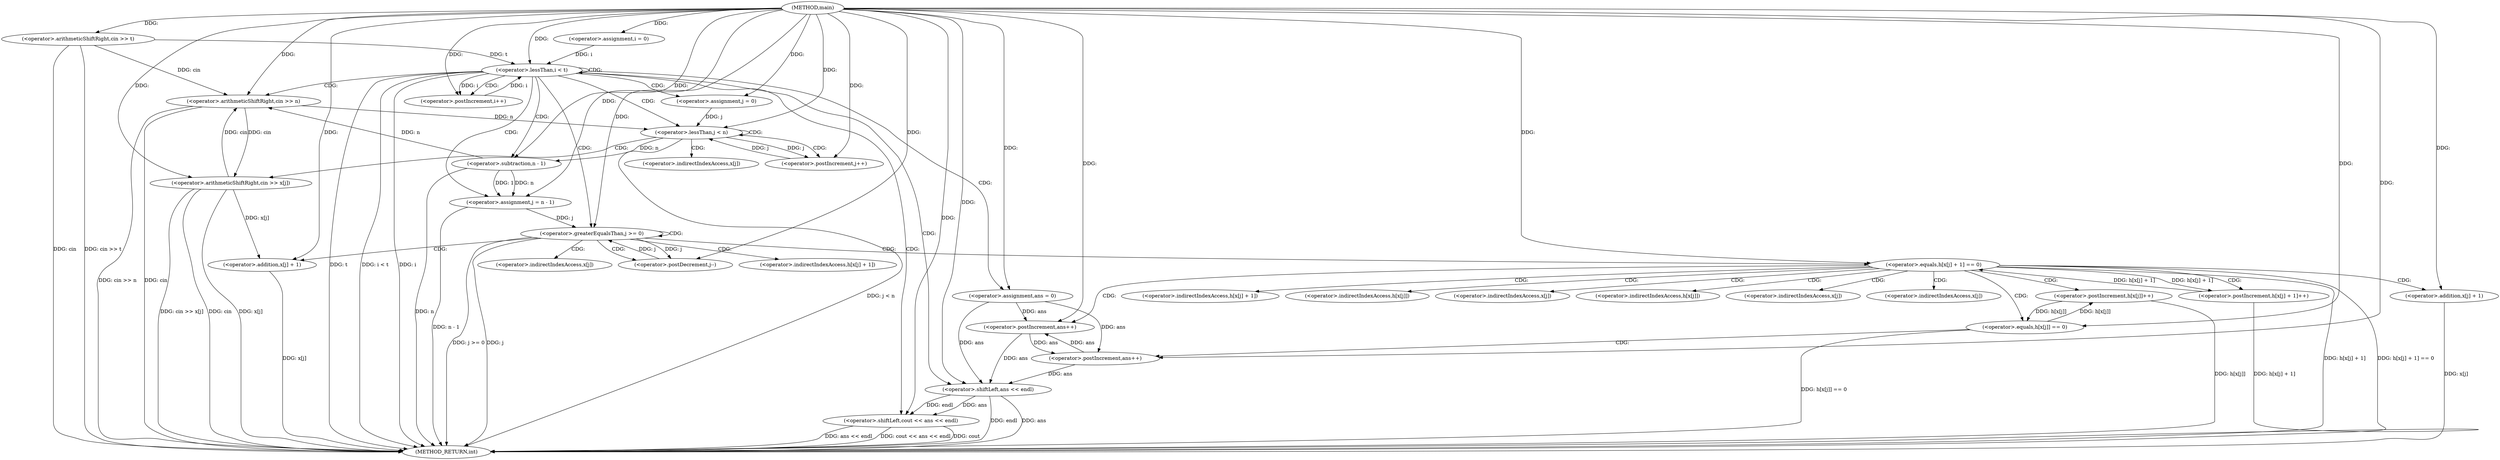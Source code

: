 digraph "main" {  
"1000102" [label = "(METHOD,main)" ]
"1000203" [label = "(METHOD_RETURN,int)" ]
"1000105" [label = "(<operator>.arithmeticShiftRight,cin >> t)" ]
"1000110" [label = "(<operator>.assignment,i = 0)" ]
"1000113" [label = "(<operator>.lessThan,i < t)" ]
"1000116" [label = "(<operator>.postIncrement,i++)" ]
"1000120" [label = "(<operator>.arithmeticShiftRight,cin >> n)" ]
"1000142" [label = "(<operator>.assignment,ans = 0)" ]
"1000198" [label = "(<operator>.shiftLeft,cout << ans << endl)" ]
"1000126" [label = "(<operator>.assignment,j = 0)" ]
"1000129" [label = "(<operator>.lessThan,j < n)" ]
"1000132" [label = "(<operator>.postIncrement,j++)" ]
"1000147" [label = "(<operator>.assignment,j = n - 1)" ]
"1000152" [label = "(<operator>.greaterEqualsThan,j >= 0)" ]
"1000155" [label = "(<operator>.postDecrement,j--)" ]
"1000135" [label = "(<operator>.arithmeticShiftRight,cin >> x[j])" ]
"1000200" [label = "(<operator>.shiftLeft,ans << endl)" ]
"1000149" [label = "(<operator>.subtraction,n - 1)" ]
"1000159" [label = "(<operator>.equals,h[x[j] + 1] == 0)" ]
"1000169" [label = "(<operator>.postIncrement,h[x[j] + 1]++)" ]
"1000177" [label = "(<operator>.postIncrement,ans++)" ]
"1000192" [label = "(<operator>.postIncrement,h[x[j]]++)" ]
"1000162" [label = "(<operator>.addition,x[j] + 1)" ]
"1000182" [label = "(<operator>.equals,h[x[j]] == 0)" ]
"1000172" [label = "(<operator>.addition,x[j] + 1)" ]
"1000190" [label = "(<operator>.postIncrement,ans++)" ]
"1000137" [label = "(<operator>.indirectIndexAccess,x[j])" ]
"1000160" [label = "(<operator>.indirectIndexAccess,h[x[j] + 1])" ]
"1000170" [label = "(<operator>.indirectIndexAccess,h[x[j] + 1])" ]
"1000163" [label = "(<operator>.indirectIndexAccess,x[j])" ]
"1000193" [label = "(<operator>.indirectIndexAccess,h[x[j]])" ]
"1000173" [label = "(<operator>.indirectIndexAccess,x[j])" ]
"1000183" [label = "(<operator>.indirectIndexAccess,h[x[j]])" ]
"1000195" [label = "(<operator>.indirectIndexAccess,x[j])" ]
"1000185" [label = "(<operator>.indirectIndexAccess,x[j])" ]
  "1000105" -> "1000203"  [ label = "DDG: cin"] 
  "1000105" -> "1000203"  [ label = "DDG: cin >> t"] 
  "1000113" -> "1000203"  [ label = "DDG: i"] 
  "1000113" -> "1000203"  [ label = "DDG: t"] 
  "1000113" -> "1000203"  [ label = "DDG: i < t"] 
  "1000120" -> "1000203"  [ label = "DDG: cin"] 
  "1000120" -> "1000203"  [ label = "DDG: cin >> n"] 
  "1000129" -> "1000203"  [ label = "DDG: j < n"] 
  "1000149" -> "1000203"  [ label = "DDG: n"] 
  "1000147" -> "1000203"  [ label = "DDG: n - 1"] 
  "1000152" -> "1000203"  [ label = "DDG: j"] 
  "1000152" -> "1000203"  [ label = "DDG: j >= 0"] 
  "1000200" -> "1000203"  [ label = "DDG: ans"] 
  "1000198" -> "1000203"  [ label = "DDG: ans << endl"] 
  "1000198" -> "1000203"  [ label = "DDG: cout << ans << endl"] 
  "1000162" -> "1000203"  [ label = "DDG: x[j]"] 
  "1000159" -> "1000203"  [ label = "DDG: h[x[j] + 1]"] 
  "1000159" -> "1000203"  [ label = "DDG: h[x[j] + 1] == 0"] 
  "1000182" -> "1000203"  [ label = "DDG: h[x[j]] == 0"] 
  "1000192" -> "1000203"  [ label = "DDG: h[x[j]]"] 
  "1000172" -> "1000203"  [ label = "DDG: x[j]"] 
  "1000169" -> "1000203"  [ label = "DDG: h[x[j] + 1]"] 
  "1000135" -> "1000203"  [ label = "DDG: cin"] 
  "1000135" -> "1000203"  [ label = "DDG: x[j]"] 
  "1000135" -> "1000203"  [ label = "DDG: cin >> x[j]"] 
  "1000198" -> "1000203"  [ label = "DDG: cout"] 
  "1000200" -> "1000203"  [ label = "DDG: endl"] 
  "1000102" -> "1000105"  [ label = "DDG: "] 
  "1000102" -> "1000110"  [ label = "DDG: "] 
  "1000110" -> "1000113"  [ label = "DDG: i"] 
  "1000116" -> "1000113"  [ label = "DDG: i"] 
  "1000102" -> "1000113"  [ label = "DDG: "] 
  "1000105" -> "1000113"  [ label = "DDG: t"] 
  "1000113" -> "1000116"  [ label = "DDG: i"] 
  "1000102" -> "1000116"  [ label = "DDG: "] 
  "1000102" -> "1000142"  [ label = "DDG: "] 
  "1000105" -> "1000120"  [ label = "DDG: cin"] 
  "1000135" -> "1000120"  [ label = "DDG: cin"] 
  "1000102" -> "1000120"  [ label = "DDG: "] 
  "1000149" -> "1000120"  [ label = "DDG: n"] 
  "1000102" -> "1000126"  [ label = "DDG: "] 
  "1000149" -> "1000147"  [ label = "DDG: 1"] 
  "1000149" -> "1000147"  [ label = "DDG: n"] 
  "1000102" -> "1000198"  [ label = "DDG: "] 
  "1000200" -> "1000198"  [ label = "DDG: ans"] 
  "1000200" -> "1000198"  [ label = "DDG: endl"] 
  "1000126" -> "1000129"  [ label = "DDG: j"] 
  "1000132" -> "1000129"  [ label = "DDG: j"] 
  "1000102" -> "1000129"  [ label = "DDG: "] 
  "1000120" -> "1000129"  [ label = "DDG: n"] 
  "1000129" -> "1000132"  [ label = "DDG: j"] 
  "1000102" -> "1000132"  [ label = "DDG: "] 
  "1000102" -> "1000147"  [ label = "DDG: "] 
  "1000147" -> "1000152"  [ label = "DDG: j"] 
  "1000155" -> "1000152"  [ label = "DDG: j"] 
  "1000102" -> "1000152"  [ label = "DDG: "] 
  "1000152" -> "1000155"  [ label = "DDG: j"] 
  "1000102" -> "1000155"  [ label = "DDG: "] 
  "1000142" -> "1000200"  [ label = "DDG: ans"] 
  "1000190" -> "1000200"  [ label = "DDG: ans"] 
  "1000177" -> "1000200"  [ label = "DDG: ans"] 
  "1000102" -> "1000200"  [ label = "DDG: "] 
  "1000120" -> "1000135"  [ label = "DDG: cin"] 
  "1000102" -> "1000135"  [ label = "DDG: "] 
  "1000129" -> "1000149"  [ label = "DDG: n"] 
  "1000102" -> "1000149"  [ label = "DDG: "] 
  "1000169" -> "1000159"  [ label = "DDG: h[x[j] + 1]"] 
  "1000102" -> "1000159"  [ label = "DDG: "] 
  "1000159" -> "1000169"  [ label = "DDG: h[x[j] + 1]"] 
  "1000142" -> "1000177"  [ label = "DDG: ans"] 
  "1000190" -> "1000177"  [ label = "DDG: ans"] 
  "1000102" -> "1000177"  [ label = "DDG: "] 
  "1000135" -> "1000162"  [ label = "DDG: x[j]"] 
  "1000102" -> "1000162"  [ label = "DDG: "] 
  "1000182" -> "1000192"  [ label = "DDG: h[x[j]]"] 
  "1000102" -> "1000172"  [ label = "DDG: "] 
  "1000192" -> "1000182"  [ label = "DDG: h[x[j]]"] 
  "1000102" -> "1000182"  [ label = "DDG: "] 
  "1000142" -> "1000190"  [ label = "DDG: ans"] 
  "1000177" -> "1000190"  [ label = "DDG: ans"] 
  "1000102" -> "1000190"  [ label = "DDG: "] 
  "1000113" -> "1000200"  [ label = "CDG: "] 
  "1000113" -> "1000142"  [ label = "CDG: "] 
  "1000113" -> "1000152"  [ label = "CDG: "] 
  "1000113" -> "1000149"  [ label = "CDG: "] 
  "1000113" -> "1000116"  [ label = "CDG: "] 
  "1000113" -> "1000120"  [ label = "CDG: "] 
  "1000113" -> "1000113"  [ label = "CDG: "] 
  "1000113" -> "1000126"  [ label = "CDG: "] 
  "1000113" -> "1000129"  [ label = "CDG: "] 
  "1000113" -> "1000147"  [ label = "CDG: "] 
  "1000113" -> "1000198"  [ label = "CDG: "] 
  "1000129" -> "1000135"  [ label = "CDG: "] 
  "1000129" -> "1000132"  [ label = "CDG: "] 
  "1000129" -> "1000137"  [ label = "CDG: "] 
  "1000129" -> "1000129"  [ label = "CDG: "] 
  "1000152" -> "1000152"  [ label = "CDG: "] 
  "1000152" -> "1000163"  [ label = "CDG: "] 
  "1000152" -> "1000159"  [ label = "CDG: "] 
  "1000152" -> "1000155"  [ label = "CDG: "] 
  "1000152" -> "1000160"  [ label = "CDG: "] 
  "1000152" -> "1000162"  [ label = "CDG: "] 
  "1000159" -> "1000182"  [ label = "CDG: "] 
  "1000159" -> "1000195"  [ label = "CDG: "] 
  "1000159" -> "1000183"  [ label = "CDG: "] 
  "1000159" -> "1000172"  [ label = "CDG: "] 
  "1000159" -> "1000169"  [ label = "CDG: "] 
  "1000159" -> "1000173"  [ label = "CDG: "] 
  "1000159" -> "1000170"  [ label = "CDG: "] 
  "1000159" -> "1000193"  [ label = "CDG: "] 
  "1000159" -> "1000192"  [ label = "CDG: "] 
  "1000159" -> "1000177"  [ label = "CDG: "] 
  "1000159" -> "1000185"  [ label = "CDG: "] 
  "1000182" -> "1000190"  [ label = "CDG: "] 
}
